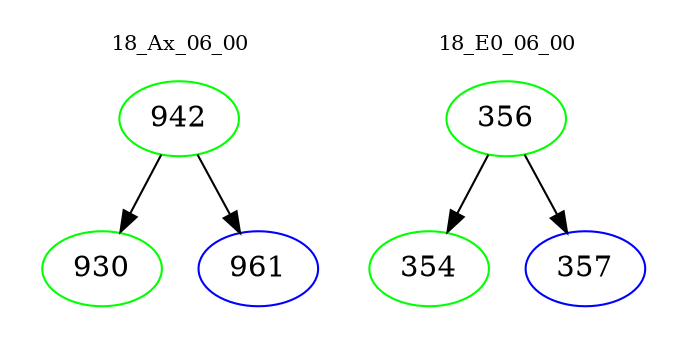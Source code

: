 digraph{
subgraph cluster_0 {
color = white
label = "18_Ax_06_00";
fontsize=10;
T0_942 [label="942", color="green"]
T0_942 -> T0_930 [color="black"]
T0_930 [label="930", color="green"]
T0_942 -> T0_961 [color="black"]
T0_961 [label="961", color="blue"]
}
subgraph cluster_1 {
color = white
label = "18_E0_06_00";
fontsize=10;
T1_356 [label="356", color="green"]
T1_356 -> T1_354 [color="black"]
T1_354 [label="354", color="green"]
T1_356 -> T1_357 [color="black"]
T1_357 [label="357", color="blue"]
}
}
